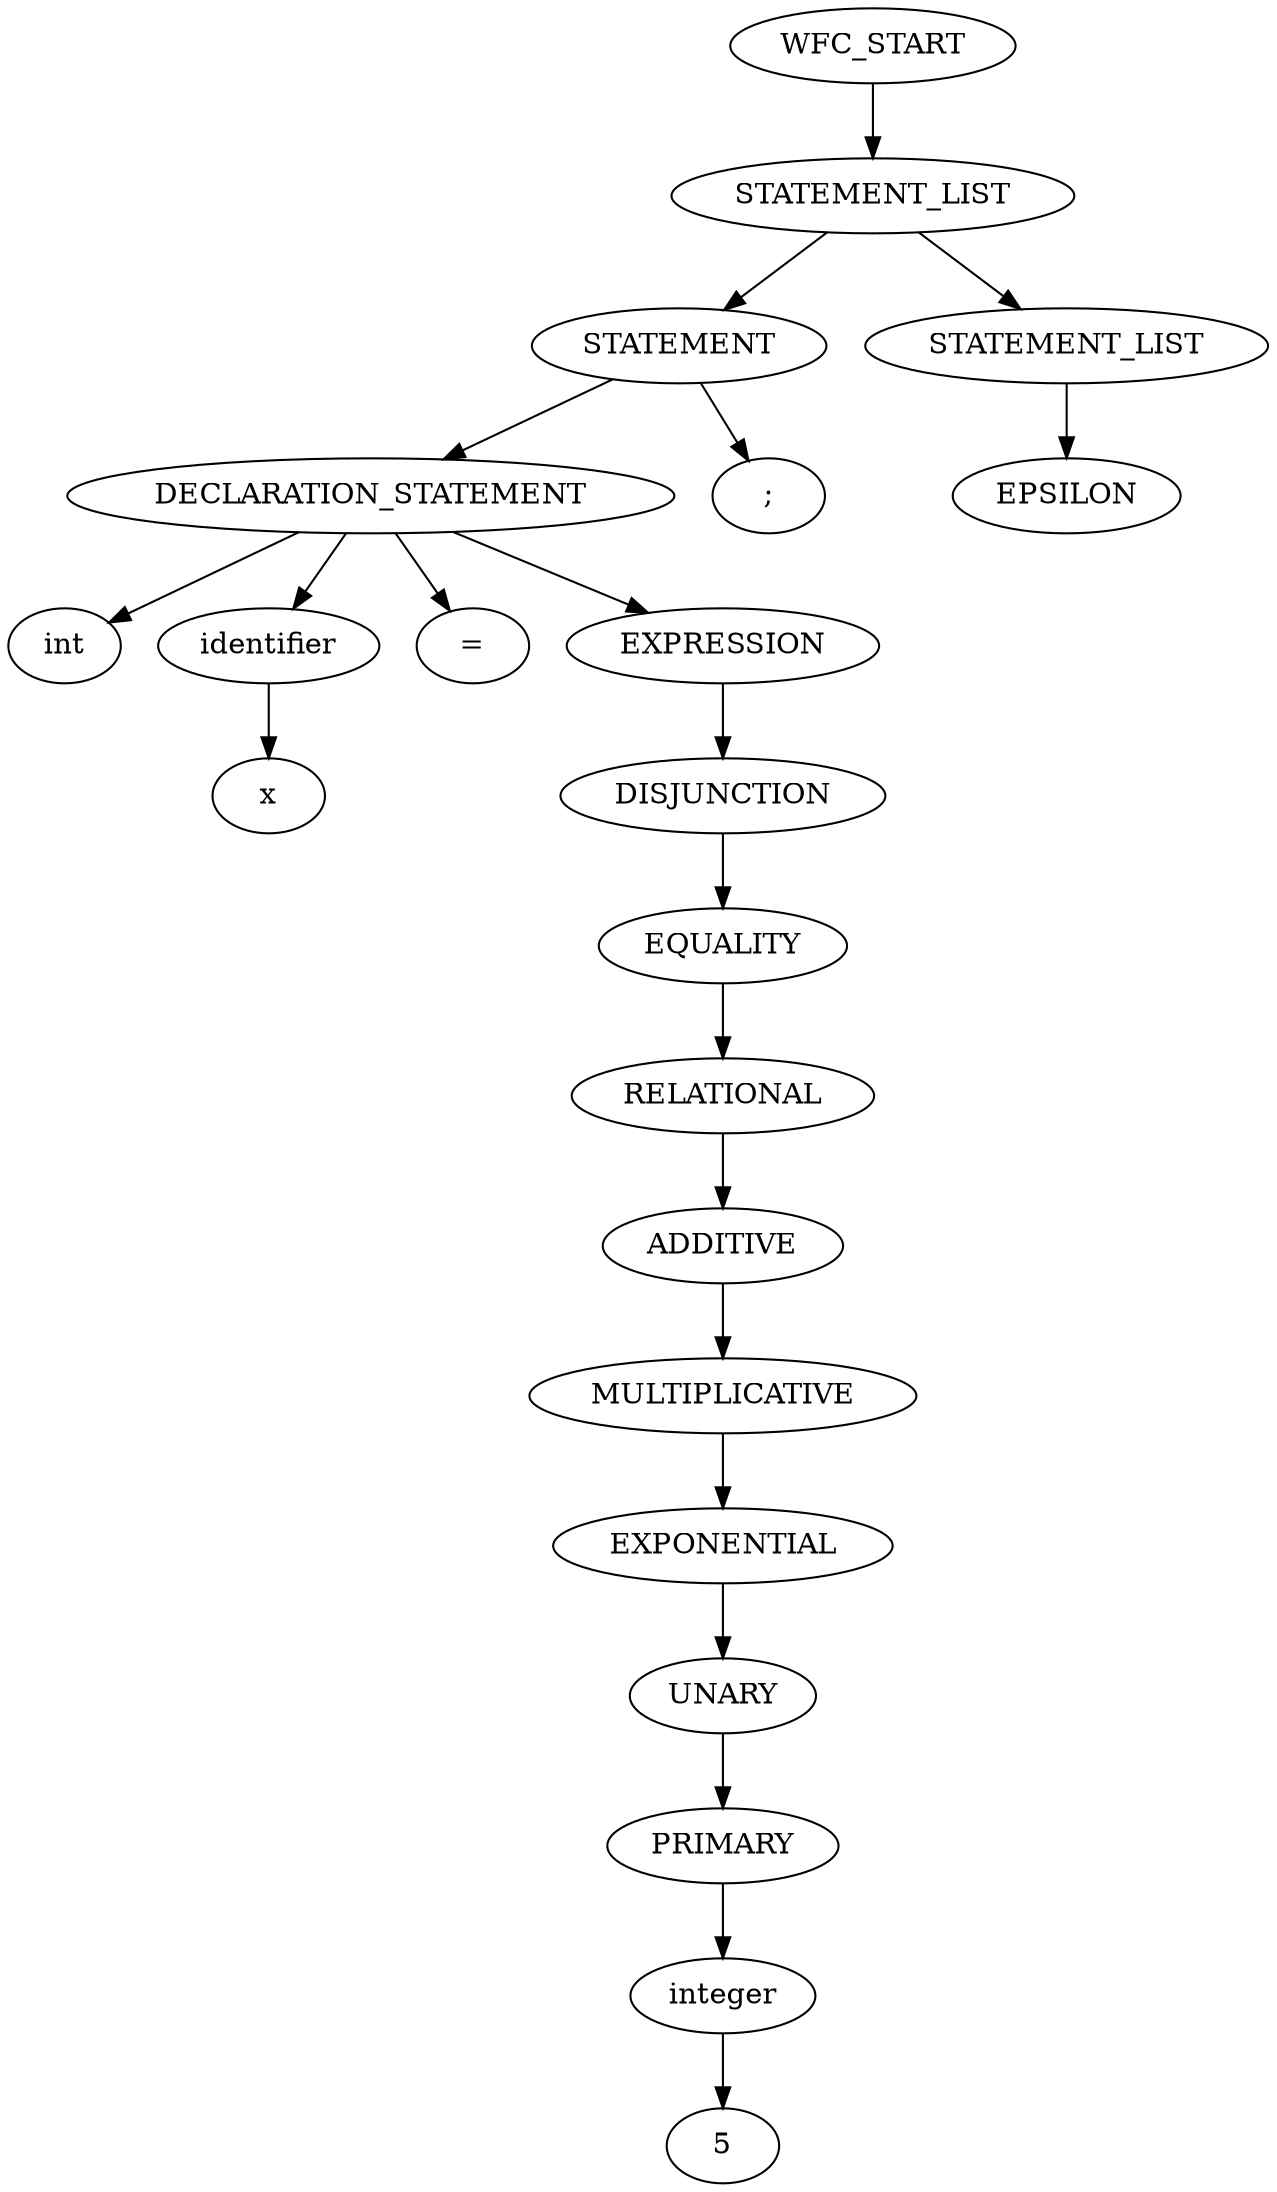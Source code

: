 
digraph "test"
{
struct1 [label="WFC_START"]
struct2 [label="STATEMENT_LIST"]
struct3 [label="STATEMENT"]
struct4 [label="DECLARATION_STATEMENT"]
struct5 [label="int"]
struct4->struct5
struct6 [label="identifier"]
struct7 [label="x"]
struct6->struct7
struct4->struct6
struct8 [label="="]
struct4->struct8
struct9 [label="EXPRESSION"]
struct10 [label="DISJUNCTION"]
struct11 [label="EQUALITY"]
struct12 [label="RELATIONAL"]
struct13 [label="ADDITIVE"]
struct14 [label="MULTIPLICATIVE"]
struct15 [label="EXPONENTIAL"]
struct16 [label="UNARY"]
struct17 [label="PRIMARY"]
struct18 [label="integer"]
struct19 [label="5"]
struct18->struct19
struct17->struct18
struct16->struct17
struct15->struct16
struct14->struct15
struct13->struct14
struct12->struct13
struct11->struct12
struct10->struct11
struct9->struct10
struct4->struct9
struct3->struct4
struct20 [label=";"]
struct3->struct20
struct2->struct3
struct21 [label="STATEMENT_LIST"]
struct22 [label="EPSILON"]
struct21->struct22
struct2->struct21
struct1->struct2
}